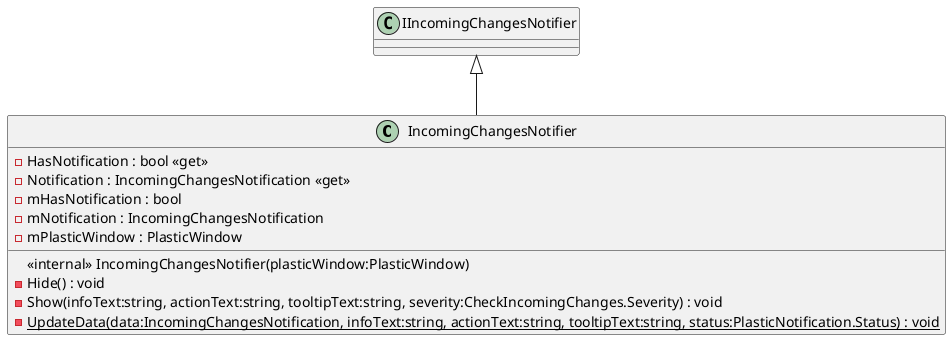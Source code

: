 @startuml
class IncomingChangesNotifier {
    - HasNotification : bool <<get>>
    - Notification : IncomingChangesNotification <<get>>
    <<internal>> IncomingChangesNotifier(plasticWindow:PlasticWindow)
    - Hide() : void
    - Show(infoText:string, actionText:string, tooltipText:string, severity:CheckIncomingChanges.Severity) : void
    {static} - UpdateData(data:IncomingChangesNotification, infoText:string, actionText:string, tooltipText:string, status:PlasticNotification.Status) : void
    - mHasNotification : bool
    - mNotification : IncomingChangesNotification
    - mPlasticWindow : PlasticWindow
}
IIncomingChangesNotifier <|-- IncomingChangesNotifier
@enduml
